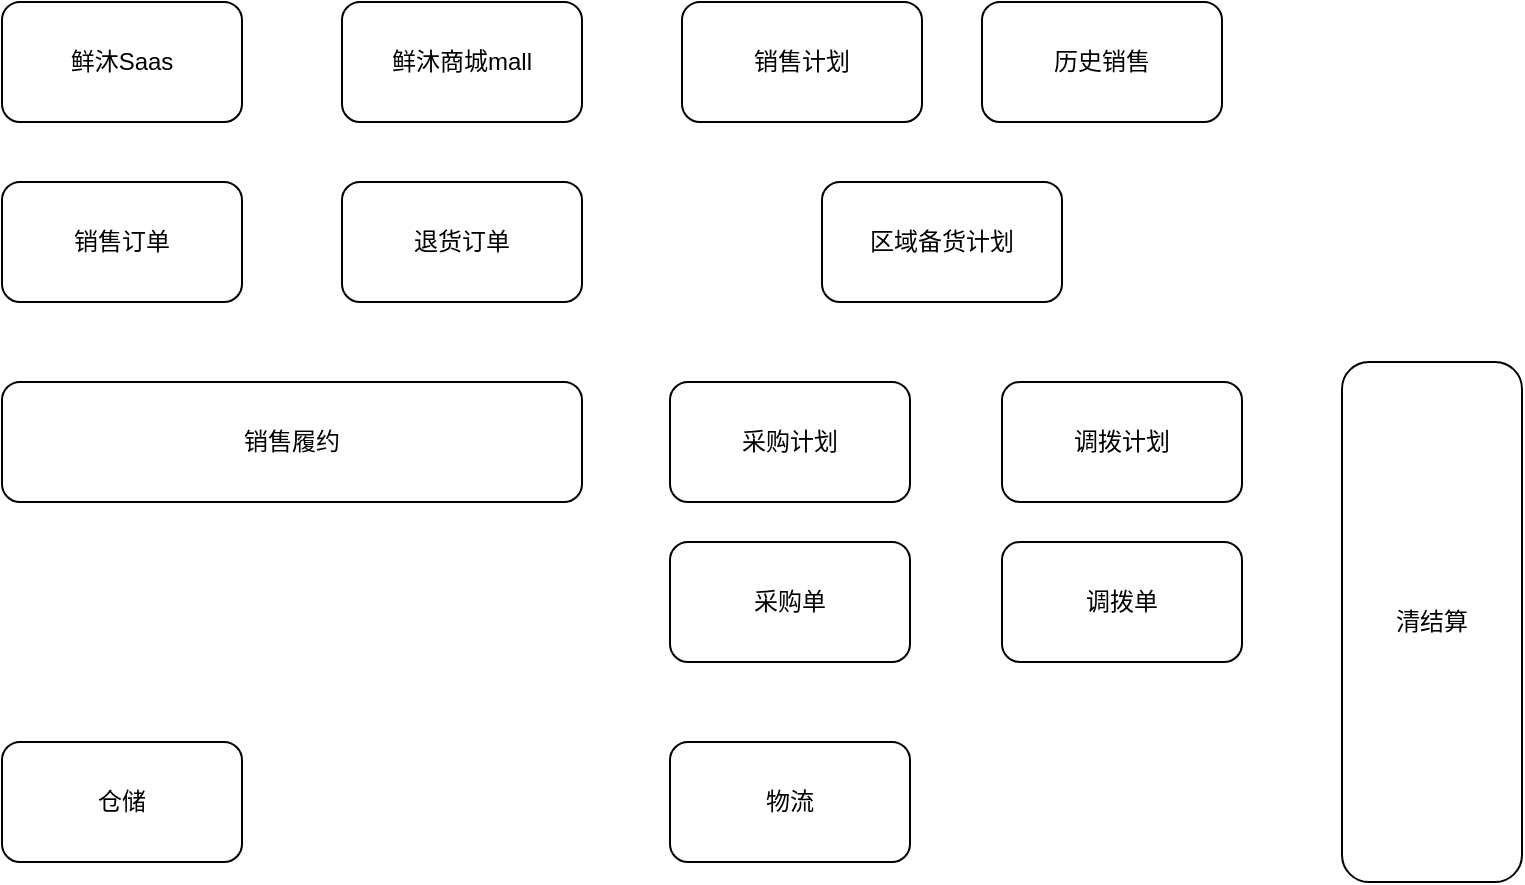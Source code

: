 <mxfile version="20.8.3" type="github">
  <diagram id="6gH8nscoW0peYwuo7DWR" name="第 1 页">
    <mxGraphModel dx="1026" dy="608" grid="1" gridSize="10" guides="1" tooltips="1" connect="1" arrows="1" fold="1" page="1" pageScale="1" pageWidth="827" pageHeight="1169" math="0" shadow="0">
      <root>
        <mxCell id="0" />
        <mxCell id="1" parent="0" />
        <mxCell id="keN7zYnUi2NjUAE9GzAl-1" value="鲜沐Saas" style="rounded=1;whiteSpace=wrap;html=1;" vertex="1" parent="1">
          <mxGeometry x="80" y="70" width="120" height="60" as="geometry" />
        </mxCell>
        <mxCell id="keN7zYnUi2NjUAE9GzAl-2" value="鲜沐商城mall" style="rounded=1;whiteSpace=wrap;html=1;" vertex="1" parent="1">
          <mxGeometry x="250" y="70" width="120" height="60" as="geometry" />
        </mxCell>
        <mxCell id="keN7zYnUi2NjUAE9GzAl-3" value="区域备货计划" style="rounded=1;whiteSpace=wrap;html=1;" vertex="1" parent="1">
          <mxGeometry x="490" y="160" width="120" height="60" as="geometry" />
        </mxCell>
        <mxCell id="keN7zYnUi2NjUAE9GzAl-4" value="销售计划" style="rounded=1;whiteSpace=wrap;html=1;" vertex="1" parent="1">
          <mxGeometry x="420" y="70" width="120" height="60" as="geometry" />
        </mxCell>
        <mxCell id="keN7zYnUi2NjUAE9GzAl-6" value="采购计划" style="rounded=1;whiteSpace=wrap;html=1;" vertex="1" parent="1">
          <mxGeometry x="414" y="260" width="120" height="60" as="geometry" />
        </mxCell>
        <mxCell id="keN7zYnUi2NjUAE9GzAl-7" value="调拨计划" style="rounded=1;whiteSpace=wrap;html=1;" vertex="1" parent="1">
          <mxGeometry x="580" y="260" width="120" height="60" as="geometry" />
        </mxCell>
        <mxCell id="keN7zYnUi2NjUAE9GzAl-8" value="调拨单" style="rounded=1;whiteSpace=wrap;html=1;" vertex="1" parent="1">
          <mxGeometry x="580" y="340" width="120" height="60" as="geometry" />
        </mxCell>
        <mxCell id="keN7zYnUi2NjUAE9GzAl-9" value="采购单" style="rounded=1;whiteSpace=wrap;html=1;" vertex="1" parent="1">
          <mxGeometry x="414" y="340" width="120" height="60" as="geometry" />
        </mxCell>
        <mxCell id="keN7zYnUi2NjUAE9GzAl-12" value="销售订单" style="rounded=1;whiteSpace=wrap;html=1;" vertex="1" parent="1">
          <mxGeometry x="80" y="160" width="120" height="60" as="geometry" />
        </mxCell>
        <mxCell id="keN7zYnUi2NjUAE9GzAl-14" value="退货订单" style="rounded=1;whiteSpace=wrap;html=1;" vertex="1" parent="1">
          <mxGeometry x="250" y="160" width="120" height="60" as="geometry" />
        </mxCell>
        <mxCell id="keN7zYnUi2NjUAE9GzAl-16" value="销售履约" style="rounded=1;whiteSpace=wrap;html=1;" vertex="1" parent="1">
          <mxGeometry x="80" y="260" width="290" height="60" as="geometry" />
        </mxCell>
        <mxCell id="keN7zYnUi2NjUAE9GzAl-17" value="仓储" style="rounded=1;whiteSpace=wrap;html=1;" vertex="1" parent="1">
          <mxGeometry x="80" y="440" width="120" height="60" as="geometry" />
        </mxCell>
        <mxCell id="keN7zYnUi2NjUAE9GzAl-18" value="物流" style="rounded=1;whiteSpace=wrap;html=1;" vertex="1" parent="1">
          <mxGeometry x="414" y="440" width="120" height="60" as="geometry" />
        </mxCell>
        <mxCell id="keN7zYnUi2NjUAE9GzAl-19" value="清结算" style="rounded=1;whiteSpace=wrap;html=1;" vertex="1" parent="1">
          <mxGeometry x="750" y="250" width="90" height="260" as="geometry" />
        </mxCell>
        <mxCell id="keN7zYnUi2NjUAE9GzAl-20" value="历史销售" style="rounded=1;whiteSpace=wrap;html=1;" vertex="1" parent="1">
          <mxGeometry x="570" y="70" width="120" height="60" as="geometry" />
        </mxCell>
      </root>
    </mxGraphModel>
  </diagram>
</mxfile>
